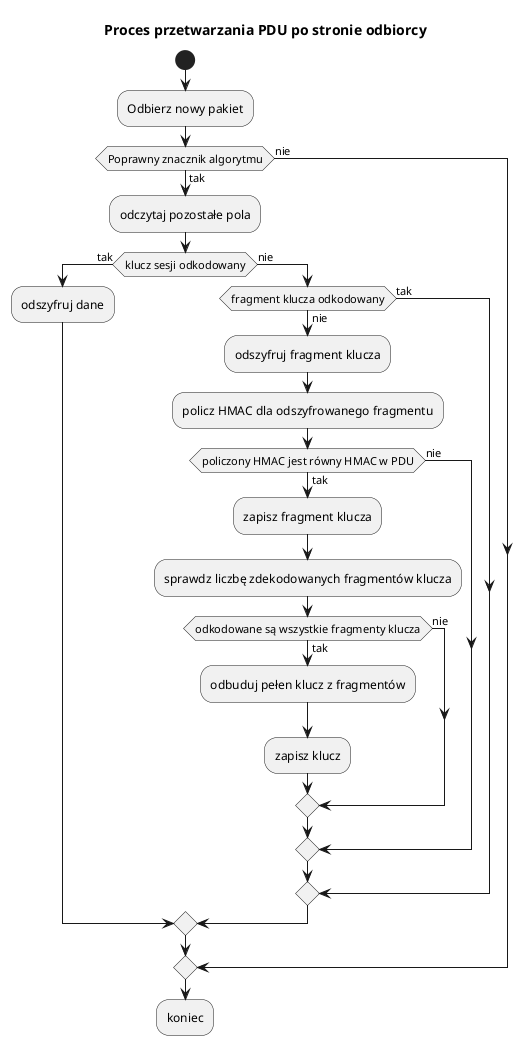 @startuml
title Proces przetwarzania PDU po stronie odbiorcy
start
:Odbierz nowy pakiet;
if (Poprawny znacznik algorytmu) then (tak)
    :odczytaj pozostałe pola;
    if (klucz sesji odkodowany) then (tak)
        :odszyfruj dane;
    else (nie)
        if (fragment klucza odkodowany) then (tak)
        else (nie)
            :odszyfruj fragment klucza;
            :policz HMAC dla odszyfrowanego fragmentu;
            if (policzony HMAC jest równy HMAC w PDU) then (tak)
                :zapisz fragment klucza;
                :sprawdz liczbę zdekodowanych fragmentów klucza;
                if (odkodowane są wszystkie fragmenty klucza) then (tak)
                    :odbuduj pełen klucz z fragmentów;
                    :zapisz klucz;
                else (nie)
                endif
            else (nie)
            endif
        endif
    endif
else (nie)
endif

:koniec;

@enduml
